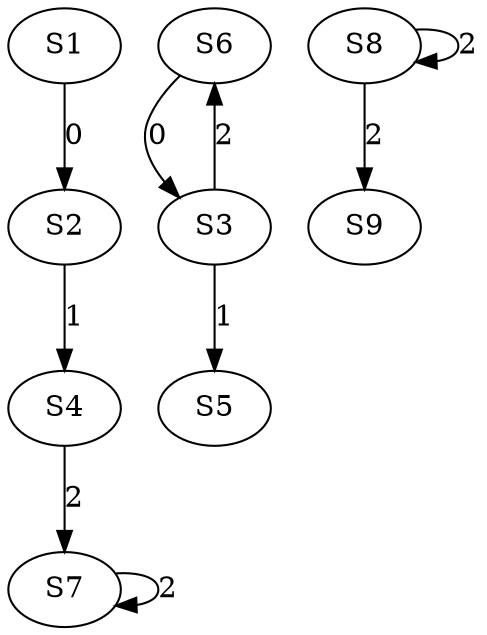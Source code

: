 strict digraph {
	S1 -> S2 [ label = 0 ];
	S6 -> S3 [ label = 0 ];
	S2 -> S4 [ label = 1 ];
	S3 -> S5 [ label = 1 ];
	S3 -> S6 [ label = 2 ];
	S4 -> S7 [ label = 2 ];
	S8 -> S8 [ label = 2 ];
	S8 -> S9 [ label = 2 ];
	S7 -> S7 [ label = 2 ];
}